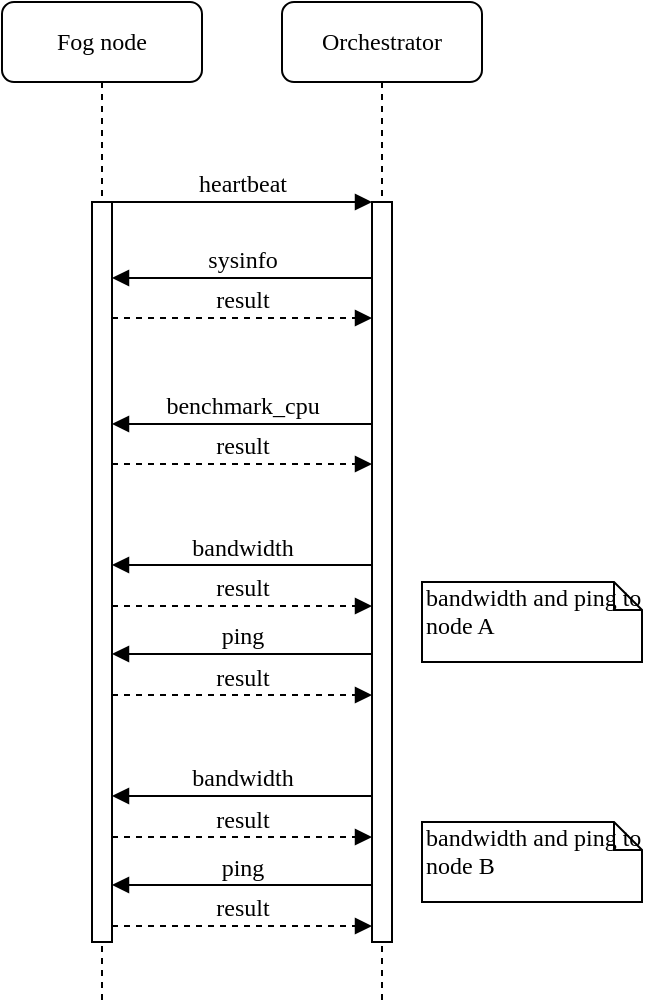 <mxfile version="11.3.0" type="device" pages="1"><diagram id="Z_zdSJ--wg8LoCDkFZj1" name="Initial heartbeat"><mxGraphModel dx="922" dy="836" grid="1" gridSize="10" guides="1" tooltips="1" connect="1" arrows="1" fold="1" page="1" pageScale="1" pageWidth="1169" pageHeight="827" math="0" shadow="0"><root><mxCell id="Zk3OVyl9HukbAwWhnmRP-0"/><mxCell id="Zk3OVyl9HukbAwWhnmRP-1" parent="Zk3OVyl9HukbAwWhnmRP-0"/><mxCell id="sCJSifA6LHTiFbqcgVva-0" value="Orchestrator" style="shape=umlLifeline;perimeter=lifelinePerimeter;whiteSpace=wrap;html=1;container=1;collapsible=0;recursiveResize=0;outlineConnect=0;rounded=1;shadow=0;comic=0;labelBackgroundColor=none;strokeColor=#000000;strokeWidth=1;fillColor=#FFFFFF;fontFamily=Verdana;fontSize=12;fontColor=#000000;align=center;" parent="Zk3OVyl9HukbAwWhnmRP-1" vertex="1"><mxGeometry x="180" y="40" width="100" height="500" as="geometry"/></mxCell><mxCell id="sCJSifA6LHTiFbqcgVva-1" value="" style="html=1;points=[];perimeter=orthogonalPerimeter;rounded=0;shadow=0;comic=0;labelBackgroundColor=none;strokeColor=#000000;strokeWidth=1;fillColor=#FFFFFF;fontFamily=Verdana;fontSize=12;fontColor=#000000;align=center;" parent="sCJSifA6LHTiFbqcgVva-0" vertex="1"><mxGeometry x="45" y="100" width="10" height="370" as="geometry"/></mxCell><mxCell id="sCJSifA6LHTiFbqcgVva-2" value="Fog node" style="shape=umlLifeline;perimeter=lifelinePerimeter;whiteSpace=wrap;html=1;container=1;collapsible=0;recursiveResize=0;outlineConnect=0;rounded=1;shadow=0;comic=0;labelBackgroundColor=none;strokeColor=#000000;strokeWidth=1;fillColor=#FFFFFF;fontFamily=Verdana;fontSize=12;fontColor=#000000;align=center;" parent="Zk3OVyl9HukbAwWhnmRP-1" vertex="1"><mxGeometry x="40" y="40" width="100" height="500" as="geometry"/></mxCell><mxCell id="sCJSifA6LHTiFbqcgVva-3" value="" style="html=1;points=[];perimeter=orthogonalPerimeter;rounded=0;shadow=0;comic=0;labelBackgroundColor=none;strokeColor=#000000;strokeWidth=1;fillColor=#FFFFFF;fontFamily=Verdana;fontSize=12;fontColor=#000000;align=center;" parent="sCJSifA6LHTiFbqcgVva-2" vertex="1"><mxGeometry x="45" y="100" width="10" height="370" as="geometry"/></mxCell><mxCell id="sCJSifA6LHTiFbqcgVva-4" value="heartbeat" style="html=1;verticalAlign=bottom;endArrow=block;entryX=0;entryY=0;labelBackgroundColor=none;fontFamily=Verdana;fontSize=12;edgeStyle=elbowEdgeStyle;elbow=vertical;" parent="Zk3OVyl9HukbAwWhnmRP-1" source="sCJSifA6LHTiFbqcgVva-3" target="sCJSifA6LHTiFbqcgVva-1" edge="1"><mxGeometry relative="1" as="geometry"><mxPoint x="160" y="150" as="sourcePoint"/></mxGeometry></mxCell><mxCell id="sCJSifA6LHTiFbqcgVva-5" value="bandwidth and ping to node A" style="shape=note;whiteSpace=wrap;html=1;size=14;verticalAlign=top;align=left;spacingTop=-6;rounded=0;shadow=0;comic=0;labelBackgroundColor=none;strokeColor=#000000;strokeWidth=1;fillColor=#FFFFFF;fontFamily=Verdana;fontSize=12;fontColor=#000000;" parent="Zk3OVyl9HukbAwWhnmRP-1" vertex="1"><mxGeometry x="250" y="330" width="110" height="40" as="geometry"/></mxCell><mxCell id="sCJSifA6LHTiFbqcgVva-6" value="sysinfo" style="html=1;verticalAlign=bottom;endArrow=none;entryX=0;entryY=0;labelBackgroundColor=none;fontFamily=Verdana;fontSize=12;edgeStyle=elbowEdgeStyle;elbow=vertical;startArrow=block;startFill=1;endFill=0;" parent="Zk3OVyl9HukbAwWhnmRP-1" edge="1"><mxGeometry relative="1" as="geometry"><mxPoint x="95" y="178" as="sourcePoint"/><mxPoint x="225" y="178" as="targetPoint"/></mxGeometry></mxCell><mxCell id="sCJSifA6LHTiFbqcgVva-7" value="result" style="html=1;verticalAlign=bottom;endArrow=block;entryX=0;entryY=0;labelBackgroundColor=none;fontFamily=Verdana;fontSize=12;edgeStyle=elbowEdgeStyle;elbow=vertical;dashed=1;" parent="Zk3OVyl9HukbAwWhnmRP-1" edge="1"><mxGeometry relative="1" as="geometry"><mxPoint x="95" y="198" as="sourcePoint"/><mxPoint x="225" y="198" as="targetPoint"/></mxGeometry></mxCell><mxCell id="sCJSifA6LHTiFbqcgVva-8" value="result" style="html=1;verticalAlign=bottom;endArrow=block;entryX=0;entryY=0;labelBackgroundColor=none;fontFamily=Verdana;fontSize=12;edgeStyle=elbowEdgeStyle;elbow=vertical;dashed=1;" parent="Zk3OVyl9HukbAwWhnmRP-1" edge="1"><mxGeometry relative="1" as="geometry"><mxPoint x="95" y="342" as="sourcePoint"/><mxPoint x="225" y="342" as="targetPoint"/></mxGeometry></mxCell><mxCell id="sCJSifA6LHTiFbqcgVva-9" value="bandwidth" style="html=1;verticalAlign=bottom;endArrow=none;entryX=0;entryY=0;labelBackgroundColor=none;fontFamily=Verdana;fontSize=12;edgeStyle=elbowEdgeStyle;elbow=horizontal;startArrow=block;startFill=1;endFill=0;" parent="Zk3OVyl9HukbAwWhnmRP-1" edge="1"><mxGeometry relative="1" as="geometry"><mxPoint x="95" y="321.5" as="sourcePoint"/><mxPoint x="225" y="321.5" as="targetPoint"/></mxGeometry></mxCell><mxCell id="sCJSifA6LHTiFbqcgVva-10" value="ping" style="html=1;verticalAlign=bottom;endArrow=none;entryX=0;entryY=0;labelBackgroundColor=none;fontFamily=Verdana;fontSize=12;edgeStyle=elbowEdgeStyle;elbow=horizontal;startArrow=block;startFill=1;endFill=0;" parent="Zk3OVyl9HukbAwWhnmRP-1" edge="1"><mxGeometry relative="1" as="geometry"><mxPoint x="95" y="366" as="sourcePoint"/><mxPoint x="225" y="366" as="targetPoint"/></mxGeometry></mxCell><mxCell id="sCJSifA6LHTiFbqcgVva-11" value="result" style="html=1;verticalAlign=bottom;endArrow=block;entryX=0;entryY=0;labelBackgroundColor=none;fontFamily=Verdana;fontSize=12;edgeStyle=elbowEdgeStyle;elbow=vertical;dashed=1;" parent="Zk3OVyl9HukbAwWhnmRP-1" edge="1"><mxGeometry relative="1" as="geometry"><mxPoint x="95" y="386.5" as="sourcePoint"/><mxPoint x="225" y="386.5" as="targetPoint"/></mxGeometry></mxCell><mxCell id="sCJSifA6LHTiFbqcgVva-12" value="benchmark_cpu" style="html=1;verticalAlign=bottom;endArrow=none;entryX=0;entryY=0;labelBackgroundColor=none;fontFamily=Verdana;fontSize=12;edgeStyle=elbowEdgeStyle;elbow=vertical;startArrow=block;startFill=1;endFill=0;" parent="Zk3OVyl9HukbAwWhnmRP-1" edge="1"><mxGeometry relative="1" as="geometry"><mxPoint x="95" y="251" as="sourcePoint"/><mxPoint x="225" y="251" as="targetPoint"/></mxGeometry></mxCell><mxCell id="sCJSifA6LHTiFbqcgVva-13" value="result" style="html=1;verticalAlign=bottom;endArrow=block;entryX=0;entryY=0;labelBackgroundColor=none;fontFamily=Verdana;fontSize=12;edgeStyle=elbowEdgeStyle;elbow=vertical;dashed=1;" parent="Zk3OVyl9HukbAwWhnmRP-1" edge="1"><mxGeometry relative="1" as="geometry"><mxPoint x="95" y="271" as="sourcePoint"/><mxPoint x="225" y="271" as="targetPoint"/></mxGeometry></mxCell><mxCell id="sCJSifA6LHTiFbqcgVva-14" value="bandwidth" style="html=1;verticalAlign=bottom;endArrow=none;entryX=0;entryY=0;labelBackgroundColor=none;fontFamily=Verdana;fontSize=12;edgeStyle=elbowEdgeStyle;elbow=horizontal;startArrow=block;startFill=1;endFill=0;" parent="Zk3OVyl9HukbAwWhnmRP-1" edge="1"><mxGeometry relative="1" as="geometry"><mxPoint x="95" y="437" as="sourcePoint"/><mxPoint x="225" y="437" as="targetPoint"/></mxGeometry></mxCell><mxCell id="sCJSifA6LHTiFbqcgVva-15" value="result" style="html=1;verticalAlign=bottom;endArrow=block;entryX=0;entryY=0;labelBackgroundColor=none;fontFamily=Verdana;fontSize=12;edgeStyle=elbowEdgeStyle;elbow=vertical;dashed=1;" parent="Zk3OVyl9HukbAwWhnmRP-1" edge="1"><mxGeometry relative="1" as="geometry"><mxPoint x="95" y="457.5" as="sourcePoint"/><mxPoint x="225" y="457.5" as="targetPoint"/></mxGeometry></mxCell><mxCell id="sCJSifA6LHTiFbqcgVva-16" value="ping" style="html=1;verticalAlign=bottom;endArrow=none;entryX=0;entryY=0;labelBackgroundColor=none;fontFamily=Verdana;fontSize=12;edgeStyle=elbowEdgeStyle;elbow=horizontal;startArrow=block;startFill=1;endFill=0;" parent="Zk3OVyl9HukbAwWhnmRP-1" edge="1"><mxGeometry relative="1" as="geometry"><mxPoint x="95" y="481.5" as="sourcePoint"/><mxPoint x="225" y="481.5" as="targetPoint"/></mxGeometry></mxCell><mxCell id="sCJSifA6LHTiFbqcgVva-17" value="result" style="html=1;verticalAlign=bottom;endArrow=block;entryX=0;entryY=0;labelBackgroundColor=none;fontFamily=Verdana;fontSize=12;edgeStyle=elbowEdgeStyle;elbow=vertical;dashed=1;" parent="Zk3OVyl9HukbAwWhnmRP-1" edge="1"><mxGeometry relative="1" as="geometry"><mxPoint x="95" y="502" as="sourcePoint"/><mxPoint x="225" y="502" as="targetPoint"/></mxGeometry></mxCell><mxCell id="sCJSifA6LHTiFbqcgVva-18" value="bandwidth and ping to node B" style="shape=note;whiteSpace=wrap;html=1;size=14;verticalAlign=top;align=left;spacingTop=-6;rounded=0;shadow=0;comic=0;labelBackgroundColor=none;strokeColor=#000000;strokeWidth=1;fillColor=#FFFFFF;fontFamily=Verdana;fontSize=12;fontColor=#000000;" parent="Zk3OVyl9HukbAwWhnmRP-1" vertex="1"><mxGeometry x="250" y="450" width="110" height="40" as="geometry"/></mxCell></root></mxGraphModel></diagram></mxfile>